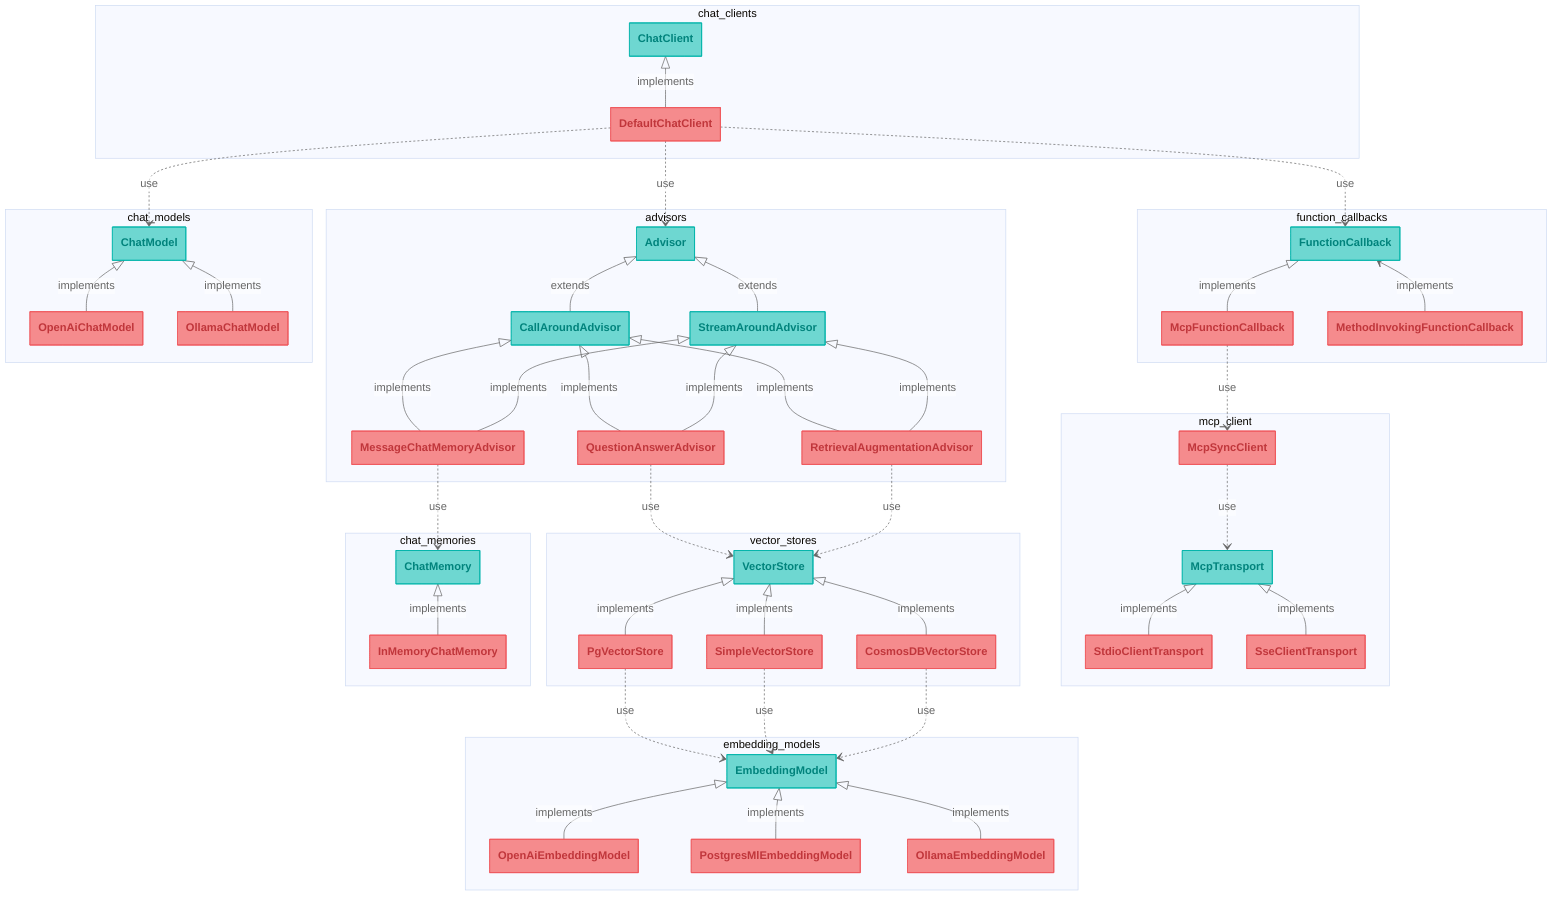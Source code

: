 ---
config:
  class:
    hideEmptyMembersBox: true
  theme: 'base'
  themeVariables:
    lineColor: '#666666'
    mainBkg: '#ffffff99'
    classText: '#666666'
---
classDiagram
    namespace chat_clients {
        class ChatClient:::interface
        class DefaultChatClient:::concrete
    }

    namespace chat_models {
        class ChatModel:::interface
        class OpenAiChatModel:::concrete
        class OllamaChatModel:::concrete
    }

    namespace advisors {
        class Advisor:::interface
        class CallAroundAdvisor:::interface
        class StreamAroundAdvisor:::interface
        class MessageChatMemoryAdvisor:::concrete
        class QuestionAnswerAdvisor:::concrete
        class RetrievalAugmentationAdvisor:::concrete
    }

    namespace chat_memories {
        class ChatMemory:::interface
        class InMemoryChatMemory:::concrete
    }

    namespace vector_stores {
        class VectorStore:::interface
        class PgVectorStore:::concrete
        class SimpleVectorStore:::concrete
        class CosmosDBVectorStore:::concrete
    }

    namespace embedding_models {
        class EmbeddingModel:::interface
        class OpenAiEmbeddingModel:::concrete
        class PostgresMlEmbeddingModel:::concrete
        class OllamaEmbeddingModel:::concrete
    }

    namespace function_callbacks {
        class FunctionCallback:::interface
        class McpFunctionCallback:::concrete
        class MethodInvokingFunctionCallback:::concrete
    }

    namespace mcp_client {
        class McpSyncClient:::concrete
        class McpTransport:::interface
        class StdioClientTransport:::concrete
        class SseClientTransport:::concrete
    }

    ChatClient <|-- DefaultChatClient : implements
    ChatModel <|-- OpenAiChatModel : implements
    ChatModel <|-- OllamaChatModel : implements
    Advisor <|-- CallAroundAdvisor : extends
    Advisor <|-- StreamAroundAdvisor : extends
    CallAroundAdvisor <|-- MessageChatMemoryAdvisor : implements
    StreamAroundAdvisor <|-- MessageChatMemoryAdvisor : implements
    CallAroundAdvisor <|-- QuestionAnswerAdvisor : implements
    StreamAroundAdvisor <|-- QuestionAnswerAdvisor : implements
    CallAroundAdvisor <|-- RetrievalAugmentationAdvisor : implements
    StreamAroundAdvisor <|-- RetrievalAugmentationAdvisor : implements
    ChatMemory <|-- InMemoryChatMemory : implements
    VectorStore <|-- PgVectorStore : implements
    VectorStore <|-- SimpleVectorStore : implements
    VectorStore <|-- CosmosDBVectorStore : implements
    EmbeddingModel <|-- OpenAiEmbeddingModel : implements
    EmbeddingModel <|-- PostgresMlEmbeddingModel : implements
    EmbeddingModel <|-- OllamaEmbeddingModel : implements
    FunctionCallback <|-- McpFunctionCallback : implements
    FunctionCallback <-- MethodInvokingFunctionCallback : implements
    McpTransport <|-- StdioClientTransport : implements
    McpTransport <|-- SseClientTransport : implements

    DefaultChatClient ..> ChatModel : use
    DefaultChatClient ..> Advisor : use
    DefaultChatClient ..> FunctionCallback : use
    MessageChatMemoryAdvisor ..> ChatMemory : use
    QuestionAnswerAdvisor ..> VectorStore : use
    RetrievalAugmentationAdvisor ..> VectorStore : use
    PgVectorStore ..> EmbeddingModel : use
    SimpleVectorStore ..> EmbeddingModel : use
    CosmosDBVectorStore ..> EmbeddingModel : use
    McpFunctionCallback ..> McpSyncClient : use
    McpSyncClient ..> McpTransport : use

    classDef interface fill:#6ed7d1,stroke:#01b4aa,color:#01837c
    classDef concrete fill:#f58b8d,stroke:#f0565a,color:#c0363b